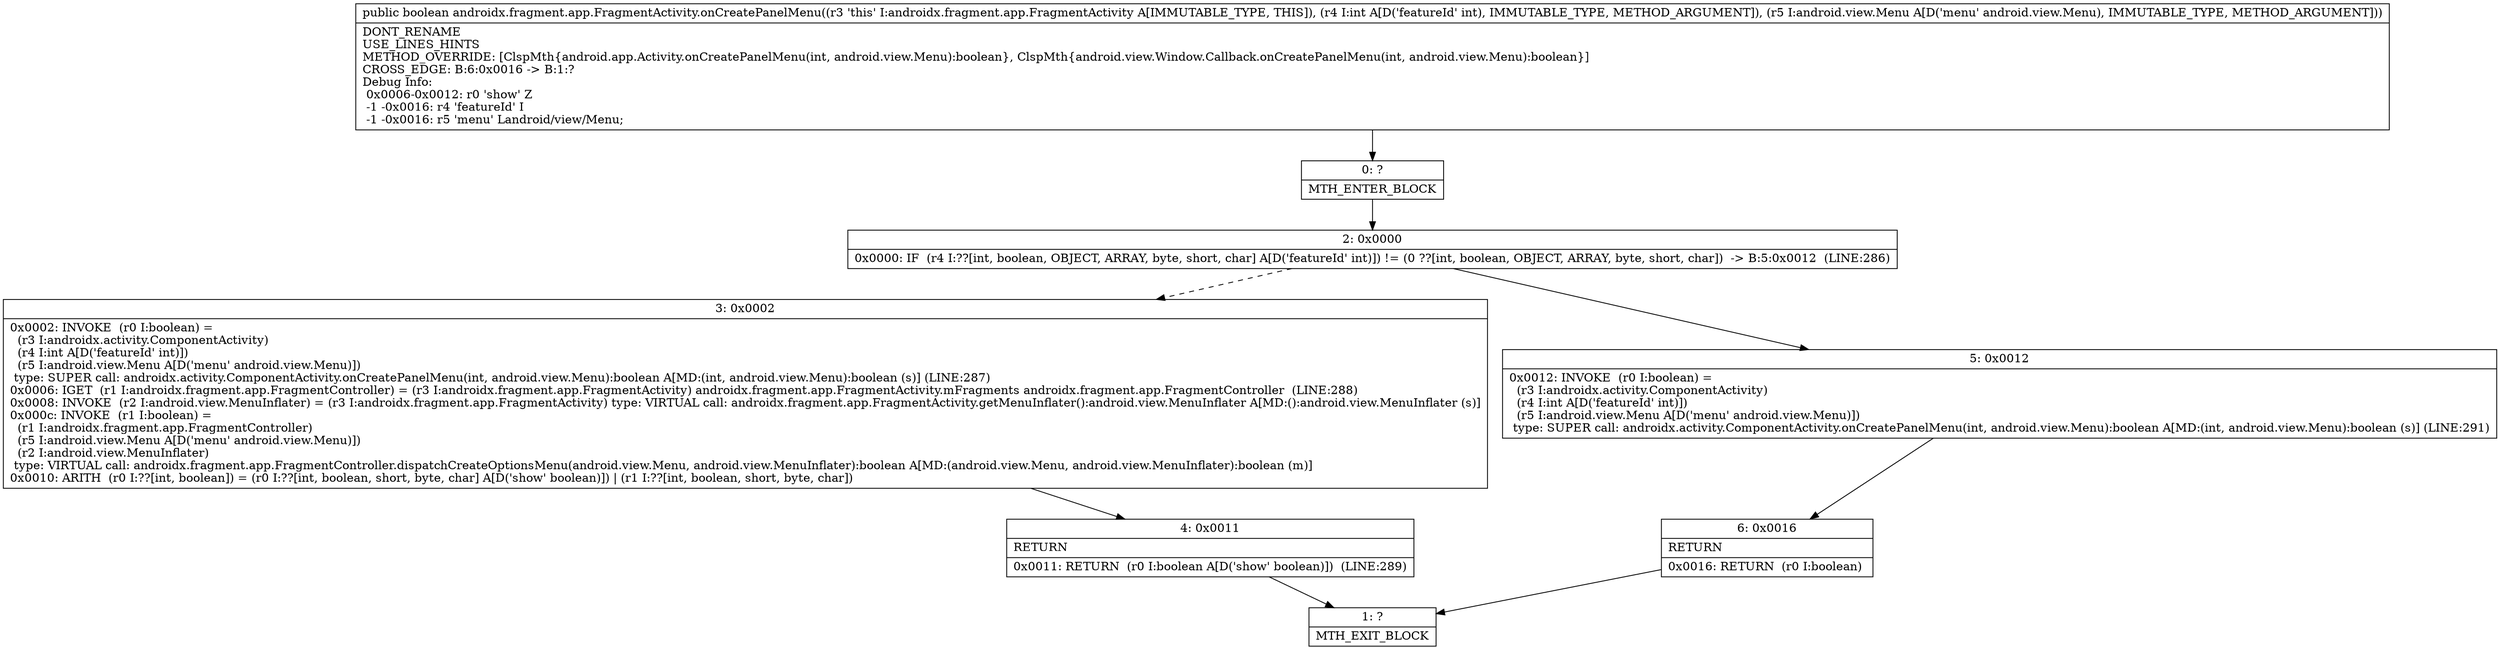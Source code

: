digraph "CFG forandroidx.fragment.app.FragmentActivity.onCreatePanelMenu(ILandroid\/view\/Menu;)Z" {
Node_0 [shape=record,label="{0\:\ ?|MTH_ENTER_BLOCK\l}"];
Node_2 [shape=record,label="{2\:\ 0x0000|0x0000: IF  (r4 I:??[int, boolean, OBJECT, ARRAY, byte, short, char] A[D('featureId' int)]) != (0 ??[int, boolean, OBJECT, ARRAY, byte, short, char])  \-\> B:5:0x0012  (LINE:286)\l}"];
Node_3 [shape=record,label="{3\:\ 0x0002|0x0002: INVOKE  (r0 I:boolean) = \l  (r3 I:androidx.activity.ComponentActivity)\l  (r4 I:int A[D('featureId' int)])\l  (r5 I:android.view.Menu A[D('menu' android.view.Menu)])\l type: SUPER call: androidx.activity.ComponentActivity.onCreatePanelMenu(int, android.view.Menu):boolean A[MD:(int, android.view.Menu):boolean (s)] (LINE:287)\l0x0006: IGET  (r1 I:androidx.fragment.app.FragmentController) = (r3 I:androidx.fragment.app.FragmentActivity) androidx.fragment.app.FragmentActivity.mFragments androidx.fragment.app.FragmentController  (LINE:288)\l0x0008: INVOKE  (r2 I:android.view.MenuInflater) = (r3 I:androidx.fragment.app.FragmentActivity) type: VIRTUAL call: androidx.fragment.app.FragmentActivity.getMenuInflater():android.view.MenuInflater A[MD:():android.view.MenuInflater (s)]\l0x000c: INVOKE  (r1 I:boolean) = \l  (r1 I:androidx.fragment.app.FragmentController)\l  (r5 I:android.view.Menu A[D('menu' android.view.Menu)])\l  (r2 I:android.view.MenuInflater)\l type: VIRTUAL call: androidx.fragment.app.FragmentController.dispatchCreateOptionsMenu(android.view.Menu, android.view.MenuInflater):boolean A[MD:(android.view.Menu, android.view.MenuInflater):boolean (m)]\l0x0010: ARITH  (r0 I:??[int, boolean]) = (r0 I:??[int, boolean, short, byte, char] A[D('show' boolean)]) \| (r1 I:??[int, boolean, short, byte, char]) \l}"];
Node_4 [shape=record,label="{4\:\ 0x0011|RETURN\l|0x0011: RETURN  (r0 I:boolean A[D('show' boolean)])  (LINE:289)\l}"];
Node_1 [shape=record,label="{1\:\ ?|MTH_EXIT_BLOCK\l}"];
Node_5 [shape=record,label="{5\:\ 0x0012|0x0012: INVOKE  (r0 I:boolean) = \l  (r3 I:androidx.activity.ComponentActivity)\l  (r4 I:int A[D('featureId' int)])\l  (r5 I:android.view.Menu A[D('menu' android.view.Menu)])\l type: SUPER call: androidx.activity.ComponentActivity.onCreatePanelMenu(int, android.view.Menu):boolean A[MD:(int, android.view.Menu):boolean (s)] (LINE:291)\l}"];
Node_6 [shape=record,label="{6\:\ 0x0016|RETURN\l|0x0016: RETURN  (r0 I:boolean) \l}"];
MethodNode[shape=record,label="{public boolean androidx.fragment.app.FragmentActivity.onCreatePanelMenu((r3 'this' I:androidx.fragment.app.FragmentActivity A[IMMUTABLE_TYPE, THIS]), (r4 I:int A[D('featureId' int), IMMUTABLE_TYPE, METHOD_ARGUMENT]), (r5 I:android.view.Menu A[D('menu' android.view.Menu), IMMUTABLE_TYPE, METHOD_ARGUMENT]))  | DONT_RENAME\lUSE_LINES_HINTS\lMETHOD_OVERRIDE: [ClspMth\{android.app.Activity.onCreatePanelMenu(int, android.view.Menu):boolean\}, ClspMth\{android.view.Window.Callback.onCreatePanelMenu(int, android.view.Menu):boolean\}]\lCROSS_EDGE: B:6:0x0016 \-\> B:1:?\lDebug Info:\l  0x0006\-0x0012: r0 'show' Z\l  \-1 \-0x0016: r4 'featureId' I\l  \-1 \-0x0016: r5 'menu' Landroid\/view\/Menu;\l}"];
MethodNode -> Node_0;Node_0 -> Node_2;
Node_2 -> Node_3[style=dashed];
Node_2 -> Node_5;
Node_3 -> Node_4;
Node_4 -> Node_1;
Node_5 -> Node_6;
Node_6 -> Node_1;
}

